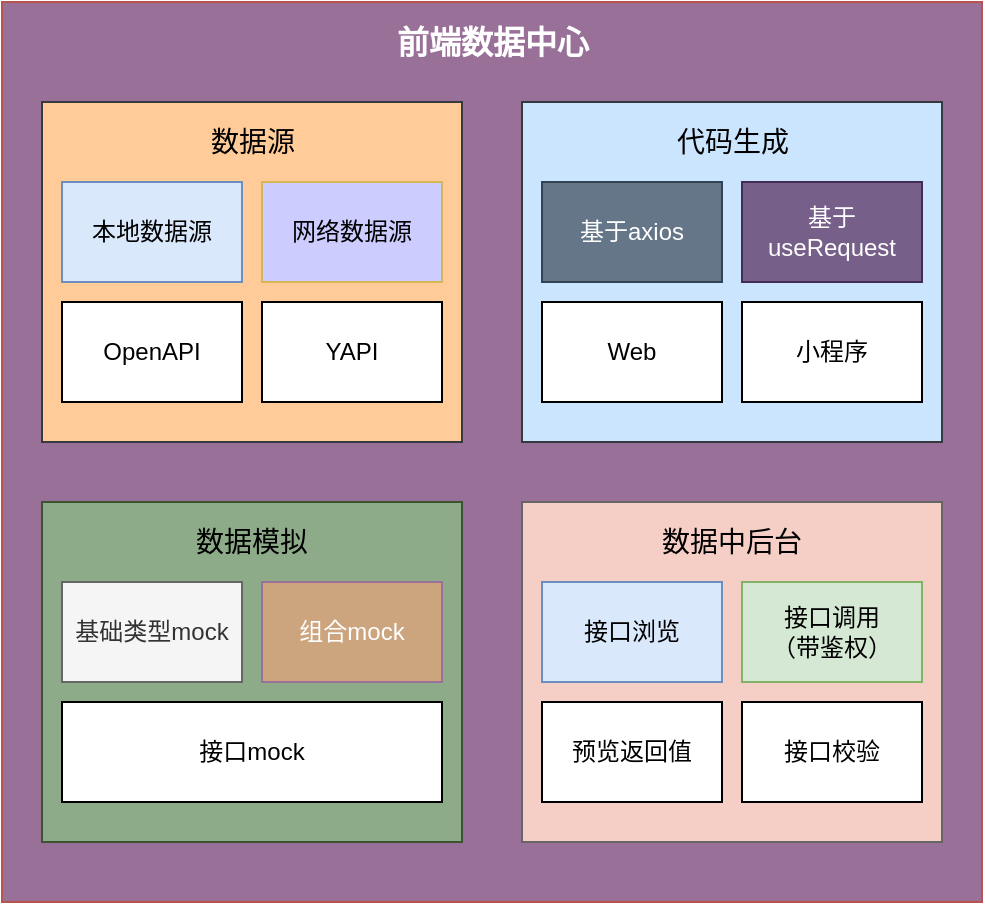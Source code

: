<mxfile>
    <diagram id="xgkFj-TU_2mgXpR0jIip" name="第 1 页">
        <mxGraphModel dx="969" dy="683" grid="1" gridSize="10" guides="1" tooltips="1" connect="1" arrows="1" fold="1" page="1" pageScale="1" pageWidth="827" pageHeight="1169" math="0" shadow="0">
            <root>
                <mxCell id="0"/>
                <mxCell id="1" parent="0"/>
                <mxCell id="31" value="" style="rounded=0;whiteSpace=wrap;html=1;fontSize=14;strokeColor=#b85450;fillColor=#997098;" vertex="1" parent="1">
                    <mxGeometry x="60" y="30" width="490" height="450" as="geometry"/>
                </mxCell>
                <mxCell id="9" value="" style="group;fontSize=17;" vertex="1" connectable="0" parent="1">
                    <mxGeometry x="80" y="80" width="210" height="170" as="geometry"/>
                </mxCell>
                <mxCell id="2" value="" style="rounded=0;whiteSpace=wrap;html=1;fillColor=#ffcc99;strokeColor=#36393d;" vertex="1" parent="9">
                    <mxGeometry width="210" height="170" as="geometry"/>
                </mxCell>
                <mxCell id="3" value="数据源" style="text;html=1;align=center;verticalAlign=middle;whiteSpace=wrap;rounded=0;fontColor=#000000;fontSize=14;" vertex="1" parent="9">
                    <mxGeometry x="82.5" y="10" width="45" height="20" as="geometry"/>
                </mxCell>
                <mxCell id="5" value="本地数据源" style="rounded=0;whiteSpace=wrap;html=1;fillColor=#dae8fc;strokeColor=#6c8ebf;fontColor=#000000;" vertex="1" parent="9">
                    <mxGeometry x="10" y="40" width="90" height="50" as="geometry"/>
                </mxCell>
                <mxCell id="6" value="网络数据源" style="rounded=0;whiteSpace=wrap;html=1;strokeColor=#d6b656;fontColor=#000000;fillColor=#CCCCFF;" vertex="1" parent="9">
                    <mxGeometry x="110" y="40" width="90" height="50" as="geometry"/>
                </mxCell>
                <mxCell id="7" value="OpenAPI" style="rounded=0;whiteSpace=wrap;html=1;" vertex="1" parent="9">
                    <mxGeometry x="10" y="100" width="90" height="50" as="geometry"/>
                </mxCell>
                <mxCell id="8" value="YAPI" style="rounded=0;whiteSpace=wrap;html=1;" vertex="1" parent="9">
                    <mxGeometry x="110" y="100" width="90" height="50" as="geometry"/>
                </mxCell>
                <mxCell id="10" value="" style="group;fontSize=14;" vertex="1" connectable="0" parent="1">
                    <mxGeometry x="320" y="80" width="210" height="170" as="geometry"/>
                </mxCell>
                <mxCell id="11" value="" style="rounded=0;whiteSpace=wrap;html=1;fillColor=#cce5ff;strokeColor=#36393d;" vertex="1" parent="10">
                    <mxGeometry width="210" height="170" as="geometry"/>
                </mxCell>
                <mxCell id="12" value="代码生成" style="text;html=1;align=center;verticalAlign=middle;whiteSpace=wrap;rounded=0;fontColor=#000000;fontSize=14;" vertex="1" parent="10">
                    <mxGeometry x="68.75" y="10" width="72.5" height="20" as="geometry"/>
                </mxCell>
                <mxCell id="13" value="基于axios" style="rounded=0;whiteSpace=wrap;html=1;fillColor=#647687;strokeColor=#314354;fontColor=#ffffff;" vertex="1" parent="10">
                    <mxGeometry x="10" y="40" width="90" height="50" as="geometry"/>
                </mxCell>
                <mxCell id="14" value="基于useRequest" style="rounded=0;whiteSpace=wrap;html=1;fillColor=#76608a;fontColor=#ffffff;strokeColor=#432D57;" vertex="1" parent="10">
                    <mxGeometry x="110" y="40" width="90" height="50" as="geometry"/>
                </mxCell>
                <mxCell id="15" value="Web" style="rounded=0;whiteSpace=wrap;html=1;" vertex="1" parent="10">
                    <mxGeometry x="10" y="100" width="90" height="50" as="geometry"/>
                </mxCell>
                <mxCell id="16" value="小程序" style="rounded=0;whiteSpace=wrap;html=1;" vertex="1" parent="10">
                    <mxGeometry x="110" y="100" width="90" height="50" as="geometry"/>
                </mxCell>
                <mxCell id="17" value="" style="group;fontSize=17;fillColor=#647687;strokeColor=#314354;fontColor=#ffffff;" vertex="1" connectable="0" parent="1">
                    <mxGeometry x="80" y="280" width="210" height="170" as="geometry"/>
                </mxCell>
                <mxCell id="18" value="" style="rounded=0;whiteSpace=wrap;html=1;strokeColor=#3A5431;fontColor=#ffffff;fillColor=#8EAB89;" vertex="1" parent="17">
                    <mxGeometry width="210" height="170" as="geometry"/>
                </mxCell>
                <mxCell id="19" value="数据模拟" style="text;html=1;align=center;verticalAlign=middle;whiteSpace=wrap;rounded=0;fontColor=#000000;fontSize=14;" vertex="1" parent="17">
                    <mxGeometry x="66.25" y="10" width="77.5" height="20" as="geometry"/>
                </mxCell>
                <mxCell id="20" value="基础类型mock" style="rounded=0;whiteSpace=wrap;html=1;fillColor=#f5f5f5;strokeColor=#666666;fontColor=#333333;" vertex="1" parent="17">
                    <mxGeometry x="10" y="40" width="90" height="50" as="geometry"/>
                </mxCell>
                <mxCell id="21" value="组合mock" style="rounded=0;whiteSpace=wrap;html=1;fillColor=#CCA57E;strokeColor=#997098;fontColor=#FFFFFF;" vertex="1" parent="17">
                    <mxGeometry x="110" y="40" width="90" height="50" as="geometry"/>
                </mxCell>
                <mxCell id="22" value="接口mock" style="rounded=0;whiteSpace=wrap;html=1;" vertex="1" parent="17">
                    <mxGeometry x="10" y="100" width="190" height="50" as="geometry"/>
                </mxCell>
                <mxCell id="24" value="" style="group;fontSize=17;strokeColor=#666666;fontColor=#333333;fillColor=#D6C198;" vertex="1" connectable="0" parent="1">
                    <mxGeometry x="320" y="280" width="210" height="170" as="geometry"/>
                </mxCell>
                <mxCell id="25" value="" style="rounded=0;whiteSpace=wrap;html=1;strokeColor=#666666;fontColor=#333333;fillColor=#F5CEC6;" vertex="1" parent="24">
                    <mxGeometry width="210" height="170" as="geometry"/>
                </mxCell>
                <mxCell id="26" value="数据中后台" style="text;html=1;align=center;verticalAlign=middle;whiteSpace=wrap;rounded=0;fontColor=#000000;fontSize=14;" vertex="1" parent="24">
                    <mxGeometry x="66.25" y="10" width="77.5" height="20" as="geometry"/>
                </mxCell>
                <mxCell id="27" value="接口浏览" style="rounded=0;whiteSpace=wrap;html=1;fillColor=#dae8fc;strokeColor=#6c8ebf;fontColor=#000000;" vertex="1" parent="24">
                    <mxGeometry x="10" y="40" width="90" height="50" as="geometry"/>
                </mxCell>
                <mxCell id="28" value="接口调用&lt;br&gt;（带鉴权）" style="rounded=0;whiteSpace=wrap;html=1;strokeColor=#82b366;fillColor=#d5e8d4;fontColor=#000000;" vertex="1" parent="24">
                    <mxGeometry x="110" y="40" width="90" height="50" as="geometry"/>
                </mxCell>
                <mxCell id="29" value="预览返回值" style="rounded=0;whiteSpace=wrap;html=1;" vertex="1" parent="24">
                    <mxGeometry x="10" y="100" width="90" height="50" as="geometry"/>
                </mxCell>
                <mxCell id="30" value="接口校验" style="rounded=0;whiteSpace=wrap;html=1;" vertex="1" parent="24">
                    <mxGeometry x="110" y="100" width="90" height="50" as="geometry"/>
                </mxCell>
                <mxCell id="32" value="前端数据中心" style="text;html=1;strokeColor=none;fillColor=none;align=center;verticalAlign=middle;whiteSpace=wrap;rounded=0;fontSize=16;fontStyle=1;fontColor=#FFFFFF;" vertex="1" parent="1">
                    <mxGeometry x="242.5" y="40" width="125" height="20" as="geometry"/>
                </mxCell>
            </root>
        </mxGraphModel>
    </diagram>
</mxfile>